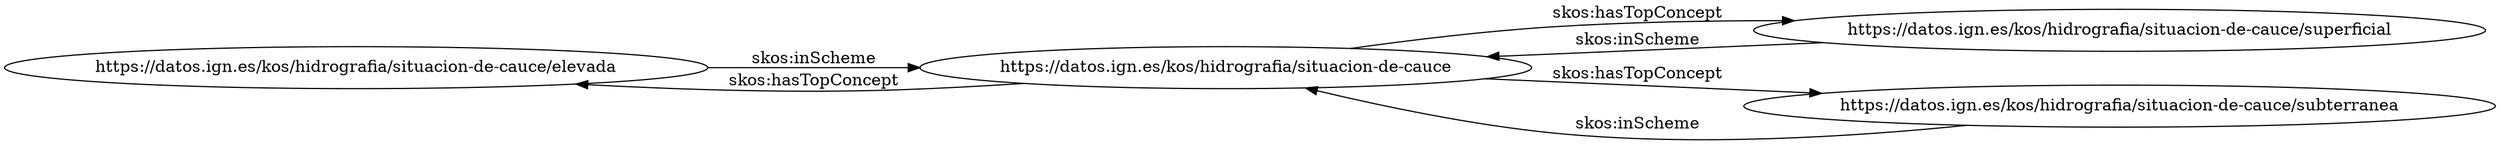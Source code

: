 digraph ar2dtool_diagram { 
rankdir=LR;
size="1501"
	"https://datos.ign.es/kos/hidrografia/situacion-de-cauce/elevada" -> "https://datos.ign.es/kos/hidrografia/situacion-de-cauce" [ label = "skos:inScheme" ];
	"https://datos.ign.es/kos/hidrografia/situacion-de-cauce/superficial" -> "https://datos.ign.es/kos/hidrografia/situacion-de-cauce" [ label = "skos:inScheme" ];
	"https://datos.ign.es/kos/hidrografia/situacion-de-cauce/subterranea" -> "https://datos.ign.es/kos/hidrografia/situacion-de-cauce" [ label = "skos:inScheme" ];
	"https://datos.ign.es/kos/hidrografia/situacion-de-cauce" -> "https://datos.ign.es/kos/hidrografia/situacion-de-cauce/elevada" [ label = "skos:hasTopConcept" ];
	"https://datos.ign.es/kos/hidrografia/situacion-de-cauce" -> "https://datos.ign.es/kos/hidrografia/situacion-de-cauce/subterranea" [ label = "skos:hasTopConcept" ];
	"https://datos.ign.es/kos/hidrografia/situacion-de-cauce" -> "https://datos.ign.es/kos/hidrografia/situacion-de-cauce/superficial" [ label = "skos:hasTopConcept" ];

}
